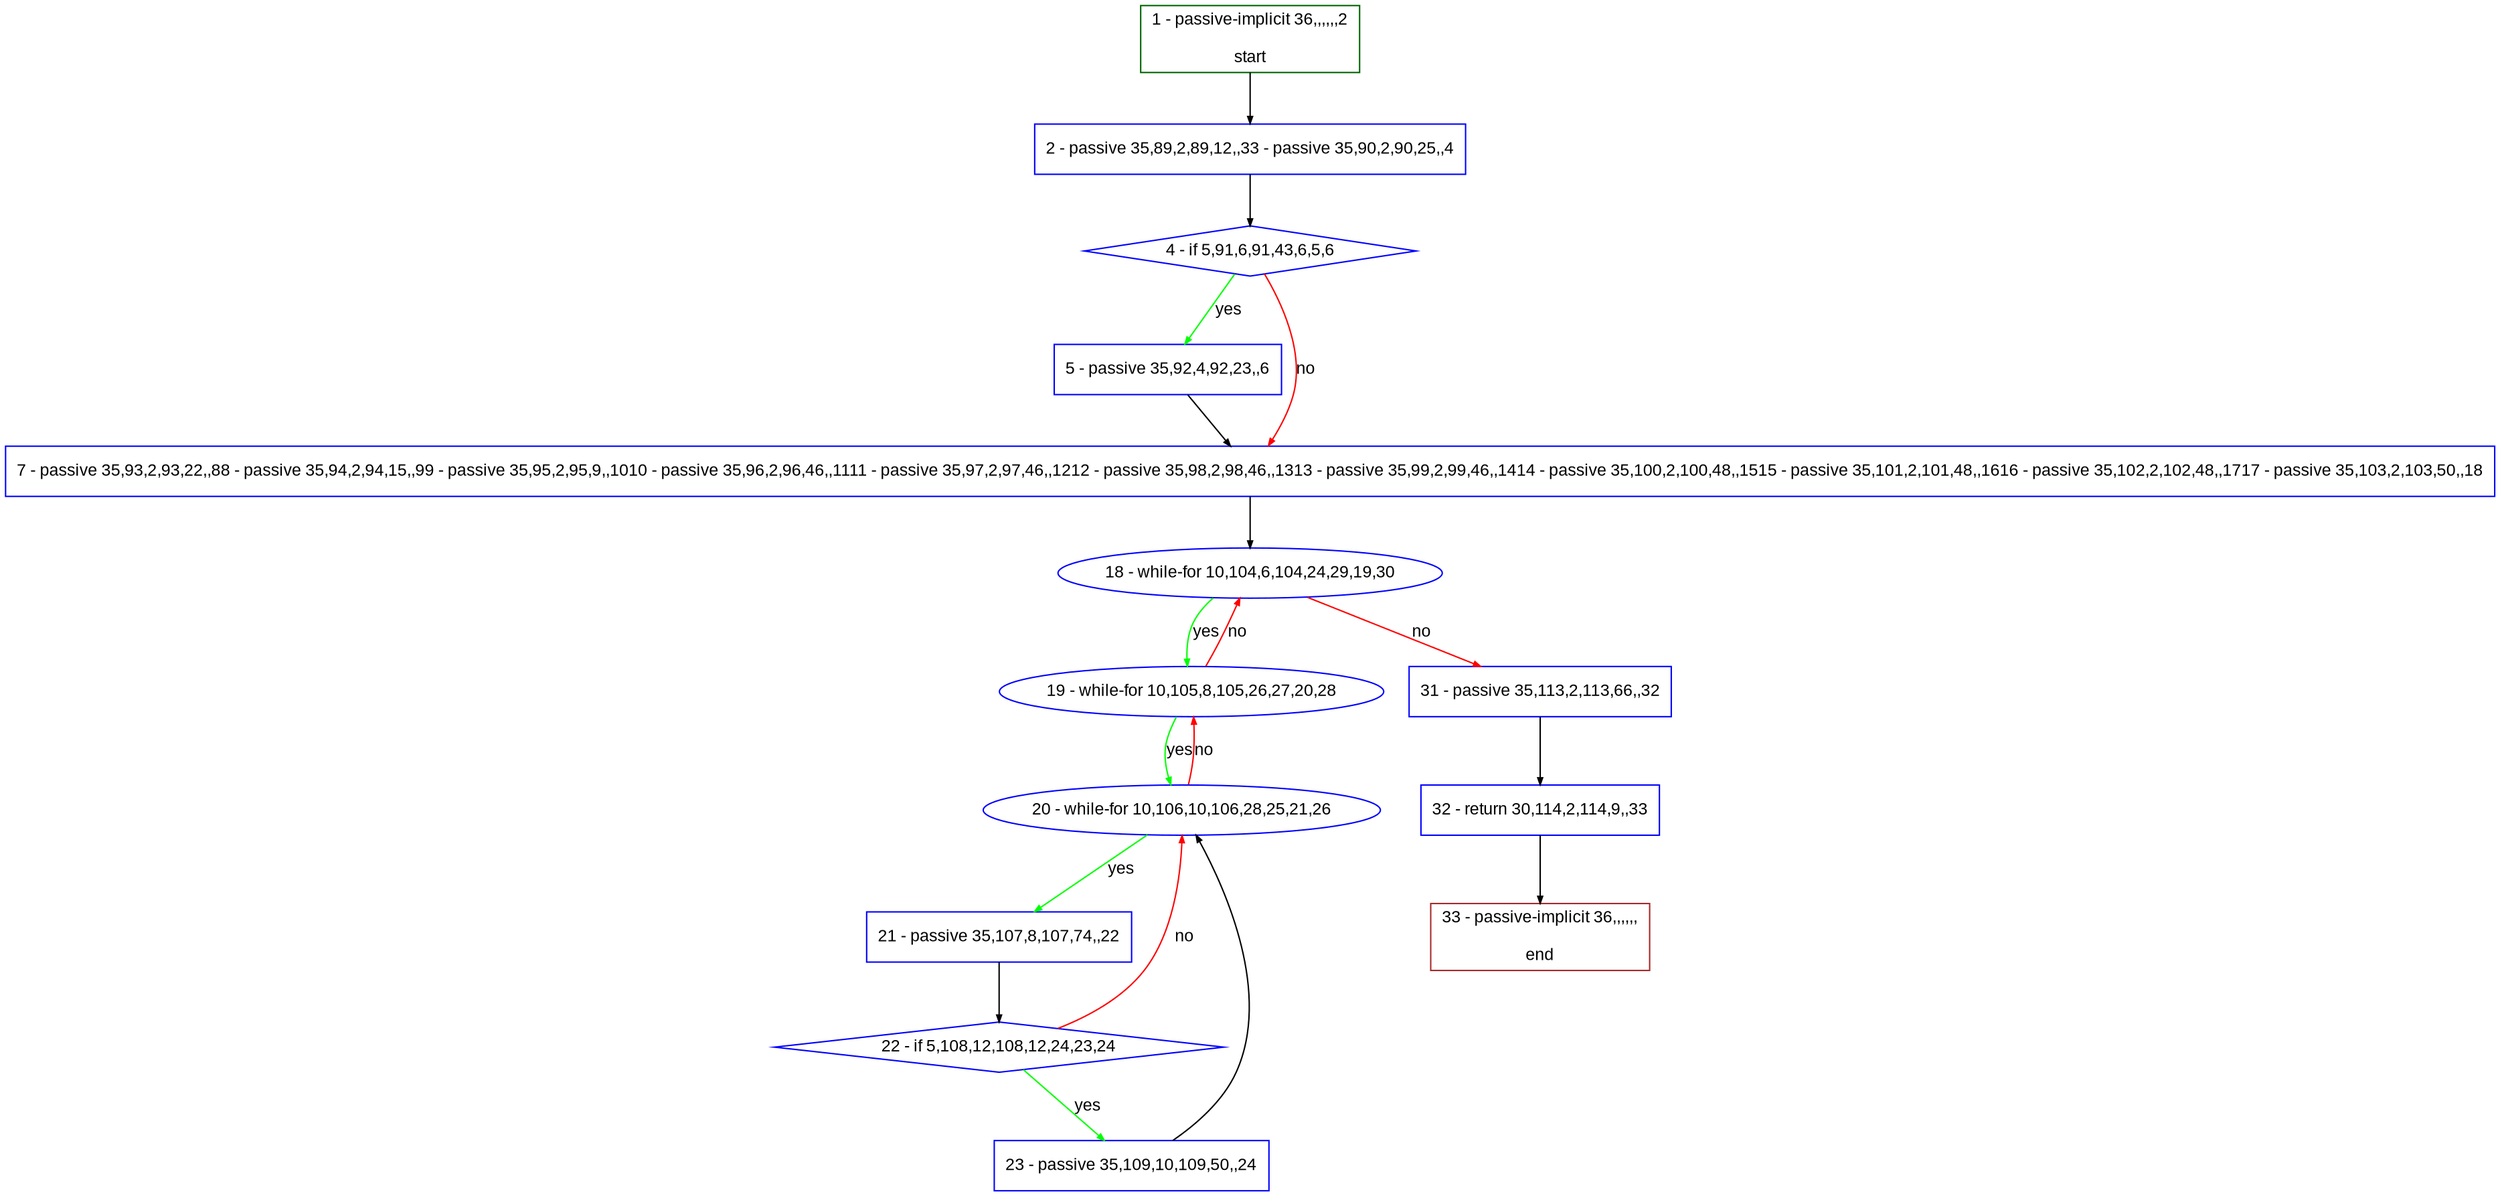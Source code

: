 digraph "" {
  graph [pack="true", label="", fontsize="12", packmode="clust", fontname="Arial", fillcolor="#FFFFCC", bgcolor="white", style="rounded,filled", compound="true"];
  node [node_initialized="no", label="", color="grey", fontsize="12", fillcolor="white", fontname="Arial", style="filled", shape="rectangle", compound="true", fixedsize="false"];
  edge [fontcolor="black", arrowhead="normal", arrowtail="none", arrowsize="0.5", ltail="", label="", color="black", fontsize="12", lhead="", fontname="Arial", dir="forward", compound="true"];
  __N1 [label="2 - passive 35,89,2,89,12,,33 - passive 35,90,2,90,25,,4", color="#0000ff", fillcolor="#ffffff", style="filled", shape="box"];
  __N2 [label="1 - passive-implicit 36,,,,,,2\n\nstart", color="#006400", fillcolor="#ffffff", style="filled", shape="box"];
  __N3 [label="4 - if 5,91,6,91,43,6,5,6", color="#0000ff", fillcolor="#ffffff", style="filled", shape="diamond"];
  __N4 [label="5 - passive 35,92,4,92,23,,6", color="#0000ff", fillcolor="#ffffff", style="filled", shape="box"];
  __N5 [label="7 - passive 35,93,2,93,22,,88 - passive 35,94,2,94,15,,99 - passive 35,95,2,95,9,,1010 - passive 35,96,2,96,46,,1111 - passive 35,97,2,97,46,,1212 - passive 35,98,2,98,46,,1313 - passive 35,99,2,99,46,,1414 - passive 35,100,2,100,48,,1515 - passive 35,101,2,101,48,,1616 - passive 35,102,2,102,48,,1717 - passive 35,103,2,103,50,,18", color="#0000ff", fillcolor="#ffffff", style="filled", shape="box"];
  __N6 [label="18 - while-for 10,104,6,104,24,29,19,30", color="#0000ff", fillcolor="#ffffff", style="filled", shape="oval"];
  __N7 [label="19 - while-for 10,105,8,105,26,27,20,28", color="#0000ff", fillcolor="#ffffff", style="filled", shape="oval"];
  __N8 [label="31 - passive 35,113,2,113,66,,32", color="#0000ff", fillcolor="#ffffff", style="filled", shape="box"];
  __N9 [label="20 - while-for 10,106,10,106,28,25,21,26", color="#0000ff", fillcolor="#ffffff", style="filled", shape="oval"];
  __N10 [label="21 - passive 35,107,8,107,74,,22", color="#0000ff", fillcolor="#ffffff", style="filled", shape="box"];
  __N11 [label="22 - if 5,108,12,108,12,24,23,24", color="#0000ff", fillcolor="#ffffff", style="filled", shape="diamond"];
  __N12 [label="23 - passive 35,109,10,109,50,,24", color="#0000ff", fillcolor="#ffffff", style="filled", shape="box"];
  __N13 [label="32 - return 30,114,2,114,9,,33", color="#0000ff", fillcolor="#ffffff", style="filled", shape="box"];
  __N14 [label="33 - passive-implicit 36,,,,,,\n\nend", color="#a52a2a", fillcolor="#ffffff", style="filled", shape="box"];
  __N2 -> __N1 [arrowhead="normal", arrowtail="none", color="#000000", label="", dir="forward"];
  __N1 -> __N3 [arrowhead="normal", arrowtail="none", color="#000000", label="", dir="forward"];
  __N3 -> __N4 [arrowhead="normal", arrowtail="none", color="#00ff00", label="yes", dir="forward"];
  __N3 -> __N5 [arrowhead="normal", arrowtail="none", color="#ff0000", label="no", dir="forward"];
  __N4 -> __N5 [arrowhead="normal", arrowtail="none", color="#000000", label="", dir="forward"];
  __N5 -> __N6 [arrowhead="normal", arrowtail="none", color="#000000", label="", dir="forward"];
  __N6 -> __N7 [arrowhead="normal", arrowtail="none", color="#00ff00", label="yes", dir="forward"];
  __N7 -> __N6 [arrowhead="normal", arrowtail="none", color="#ff0000", label="no", dir="forward"];
  __N6 -> __N8 [arrowhead="normal", arrowtail="none", color="#ff0000", label="no", dir="forward"];
  __N7 -> __N9 [arrowhead="normal", arrowtail="none", color="#00ff00", label="yes", dir="forward"];
  __N9 -> __N7 [arrowhead="normal", arrowtail="none", color="#ff0000", label="no", dir="forward"];
  __N9 -> __N10 [arrowhead="normal", arrowtail="none", color="#00ff00", label="yes", dir="forward"];
  __N10 -> __N11 [arrowhead="normal", arrowtail="none", color="#000000", label="", dir="forward"];
  __N11 -> __N9 [arrowhead="normal", arrowtail="none", color="#ff0000", label="no", dir="forward"];
  __N11 -> __N12 [arrowhead="normal", arrowtail="none", color="#00ff00", label="yes", dir="forward"];
  __N12 -> __N9 [arrowhead="normal", arrowtail="none", color="#000000", label="", dir="forward"];
  __N8 -> __N13 [arrowhead="normal", arrowtail="none", color="#000000", label="", dir="forward"];
  __N13 -> __N14 [arrowhead="normal", arrowtail="none", color="#000000", label="", dir="forward"];
}
